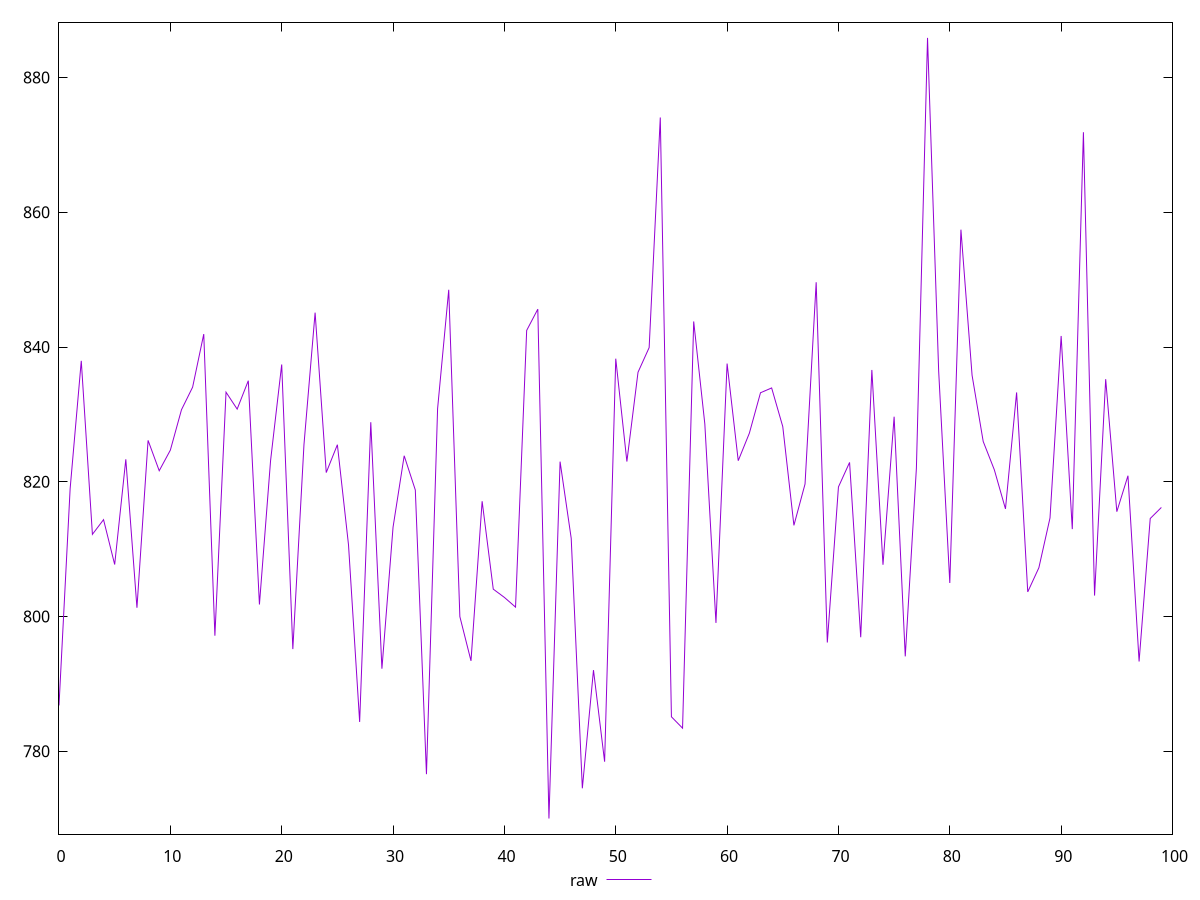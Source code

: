 reset
set terminal svg size 640, 490 enhanced background rgb 'white'
set output "report_00007_2020-12-11T15:55:29.892Z/mainthread-work-breakdown/samples/pages+cached+noexternal/raw/values.svg"

$raw <<EOF
0 786.7959999999998
1 818.9720000000009
2 837.9440000000002
3 812.1920000000005
4 814.3720000000004
5 807.7120000000001
6 823.3279999999993
7 801.2959999999995
8 826.1400000000001
9 821.6320000000002
10 824.6920000000009
11 830.688
12 834.0440000000003
13 841.9199999999997
14 797.1440000000009
15 833.2919999999999
16 830.7840000000001
17 834.9999999999997
18 801.7759999999998
19 823.1320000000007
20 837.4040000000005
21 795.1600000000002
22 825.5080000000004
23 845.104
24 821.3599999999997
25 825.4960000000005
26 810.6199999999999
27 784.3439999999996
28 828.8320000000008
29 792.2479999999994
30 813.2559999999995
31 823.8560000000004
32 818.7720000000008
33 776.5920000000006
34 830.8440000000004
35 848.5000000000011
36 799.9800000000009
37 793.4120000000006
38 817.1040000000013
39 804.0560000000006
40 802.8280000000007
41 801.3880000000001
42 842.4600000000007
43 845.62
44 770.0079999999998
45 822.9880000000002
46 811.6039999999999
47 774.4920000000008
48 792.0400000000005
49 778.44
50 838.2680000000004
51 822.9960000000001
52 836.2560000000001
53 839.9120000000006
54 874.068
55 785.1079999999996
56 783.4200000000001
57 843.7920000000001
58 828.5759999999993
59 799.0480000000003
60 837.5399999999998
61 823.1240000000006
62 827.2079999999995
63 833.2120000000016
64 833.9239999999995
65 828.1840000000001
66 813.5240000000006
67 819.6640000000003
68 849.6120000000006
69 796.1359999999997
70 819.2280000000001
71 822.8680000000004
72 796.916
73 836.596
74 807.6719999999997
75 829.6520000000003
76 794.0799999999996
77 822.0080000000007
78 885.884
79 836.4439999999995
80 804.9679999999997
81 857.4199999999997
82 835.8080000000002
83 825.980000000001
84 821.7680000000009
85 815.9720000000007
86 833.2559999999997
87 803.648
88 807.2359999999999
89 814.6320000000001
90 841.6440000000009
91 812.9640000000009
92 871.8839999999996
93 803.1039999999996
94 835.2239999999999
95 815.5560000000002
96 820.8920000000002
97 793.3199999999999
98 814.5440000000008
99 816.1839999999995
EOF

set key outside below
set yrange [767.6904799999998:888.2015200000001]

plot \
  $raw title "raw" with line, \


reset
